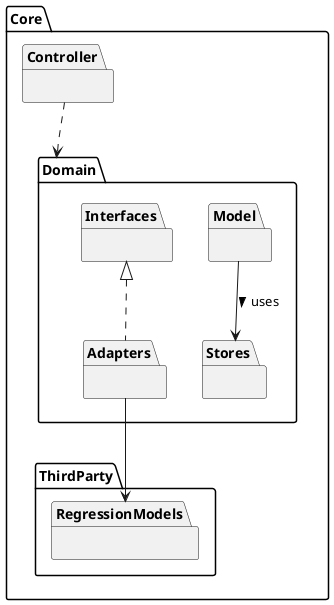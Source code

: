 @startuml

skinparam classAttributeIconSize 0
/'hide empty methods
hide empty attributes'/


'PACKAGES


package Core {


package Controller {

}

package Domain {

package Model {

}


package Stores {

}




package Adapters {

}

package Interfaces {

}

}



package ThirdParty {

package RegressionModels {

}


}

}



Controller ..> Domain
Model --> Stores : uses >
Interfaces <|.. Adapters
Adapters --> RegressionModels




@enduml